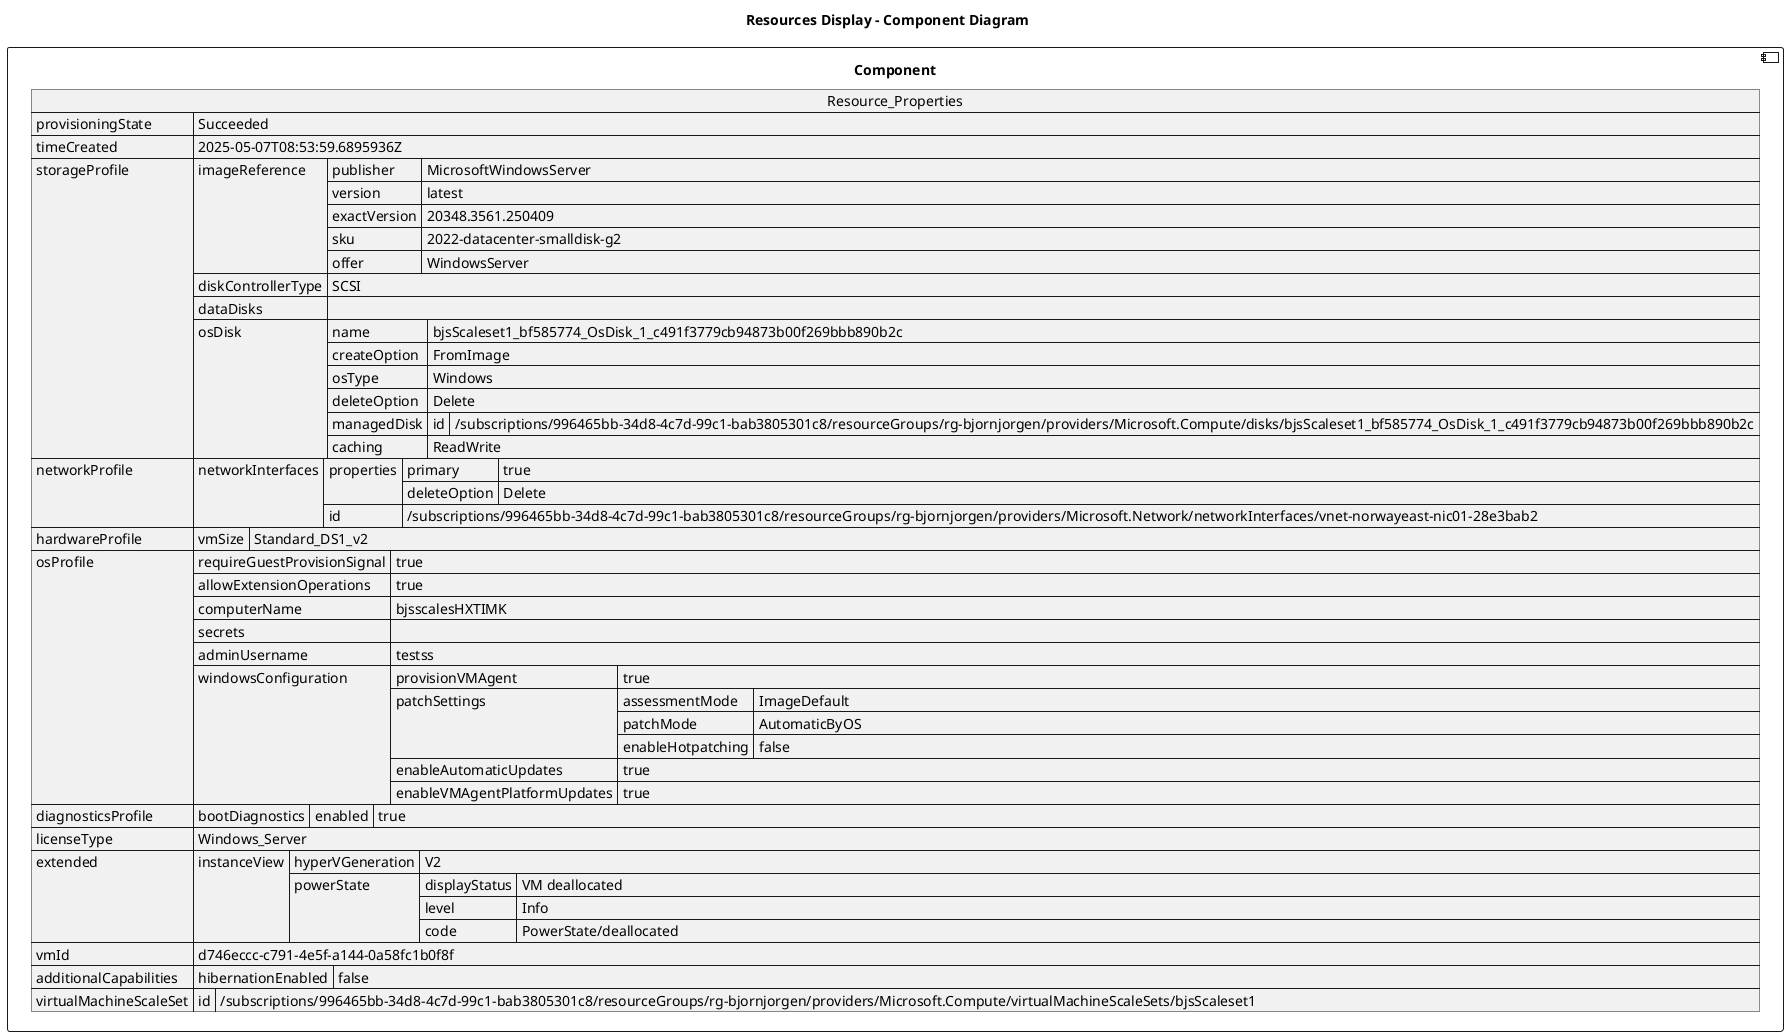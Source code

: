 @startuml

title Resources Display - Component Diagram

component Component {

json  Resource_Properties {
  "provisioningState": "Succeeded",
  "timeCreated": "2025-05-07T08:53:59.6895936Z",
  "storageProfile": {
    "imageReference": {
      "publisher": "MicrosoftWindowsServer",
      "version": "latest",
      "exactVersion": "20348.3561.250409",
      "sku": "2022-datacenter-smalldisk-g2",
      "offer": "WindowsServer"
    },
    "diskControllerType": "SCSI",
    "dataDisks": [],
    "osDisk": {
      "name": "bjsScaleset1_bf585774_OsDisk_1_c491f3779cb94873b00f269bbb890b2c",
      "createOption": "FromImage",
      "osType": "Windows",
      "deleteOption": "Delete",
      "managedDisk": {
        "id": "/subscriptions/996465bb-34d8-4c7d-99c1-bab3805301c8/resourceGroups/rg-bjornjorgen/providers/Microsoft.Compute/disks/bjsScaleset1_bf585774_OsDisk_1_c491f3779cb94873b00f269bbb890b2c"
      },
      "caching": "ReadWrite"
    }
  },
  "networkProfile": {
    "networkInterfaces": [
      {
        "properties": {
          "primary": true,
          "deleteOption": "Delete"
        },
        "id": "/subscriptions/996465bb-34d8-4c7d-99c1-bab3805301c8/resourceGroups/rg-bjornjorgen/providers/Microsoft.Network/networkInterfaces/vnet-norwayeast-nic01-28e3bab2"
      }
    ]
  },
  "hardwareProfile": {
    "vmSize": "Standard_DS1_v2"
  },
  "osProfile": {
    "requireGuestProvisionSignal": true,
    "allowExtensionOperations": true,
    "computerName": "bjsscalesHXTIMK",
    "secrets": [],
    "adminUsername": "testss",
    "windowsConfiguration": {
      "provisionVMAgent": true,
      "patchSettings": {
        "assessmentMode": "ImageDefault",
        "patchMode": "AutomaticByOS",
        "enableHotpatching": false
      },
      "enableAutomaticUpdates": true,
      "enableVMAgentPlatformUpdates": true
    }
  },
  "diagnosticsProfile": {
    "bootDiagnostics": {
      "enabled": true
    }
  },
  "licenseType": "Windows_Server",
  "extended": {
    "instanceView": {
      "hyperVGeneration": "V2",
      "powerState": {
        "displayStatus": "VM deallocated",
        "level": "Info",
        "code": "PowerState/deallocated"
      }
    }
  },
  "vmId": "d746eccc-c791-4e5f-a144-0a58fc1b0f8f",
  "additionalCapabilities": {
    "hibernationEnabled": false
  },
  "virtualMachineScaleSet": {
    "id": "/subscriptions/996465bb-34d8-4c7d-99c1-bab3805301c8/resourceGroups/rg-bjornjorgen/providers/Microsoft.Compute/virtualMachineScaleSets/bjsScaleset1"
  }
}
}
@enduml
